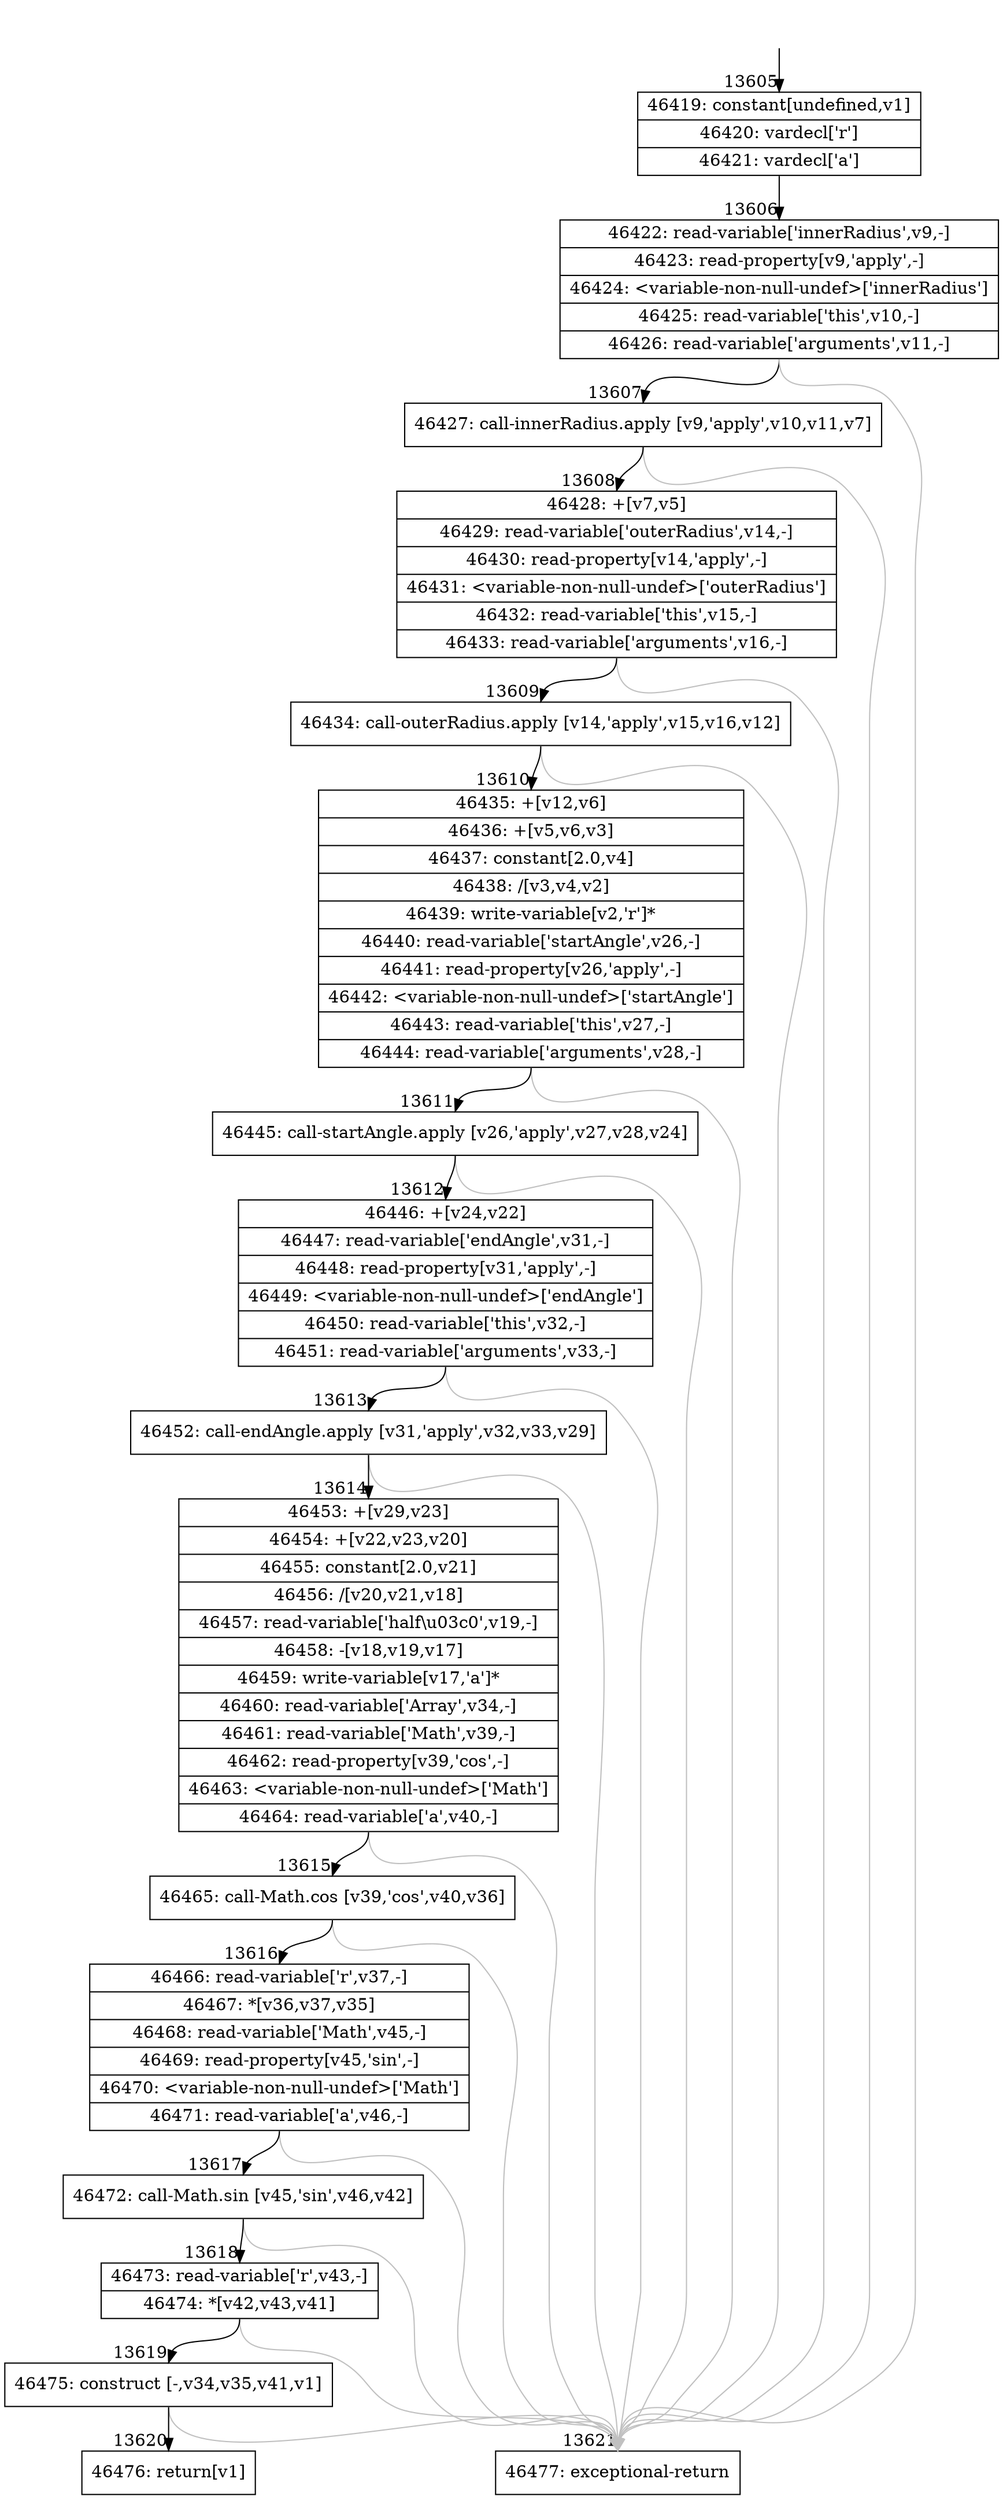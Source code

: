 digraph {
rankdir="TD"
BB_entry1260[shape=none,label=""];
BB_entry1260 -> BB13605 [tailport=s, headport=n, headlabel="    13605"]
BB13605 [shape=record label="{46419: constant[undefined,v1]|46420: vardecl['r']|46421: vardecl['a']}" ] 
BB13605 -> BB13606 [tailport=s, headport=n, headlabel="      13606"]
BB13606 [shape=record label="{46422: read-variable['innerRadius',v9,-]|46423: read-property[v9,'apply',-]|46424: \<variable-non-null-undef\>['innerRadius']|46425: read-variable['this',v10,-]|46426: read-variable['arguments',v11,-]}" ] 
BB13606 -> BB13607 [tailport=s, headport=n, headlabel="      13607"]
BB13606 -> BB13621 [tailport=s, headport=n, color=gray, headlabel="      13621"]
BB13607 [shape=record label="{46427: call-innerRadius.apply [v9,'apply',v10,v11,v7]}" ] 
BB13607 -> BB13608 [tailport=s, headport=n, headlabel="      13608"]
BB13607 -> BB13621 [tailport=s, headport=n, color=gray]
BB13608 [shape=record label="{46428: +[v7,v5]|46429: read-variable['outerRadius',v14,-]|46430: read-property[v14,'apply',-]|46431: \<variable-non-null-undef\>['outerRadius']|46432: read-variable['this',v15,-]|46433: read-variable['arguments',v16,-]}" ] 
BB13608 -> BB13609 [tailport=s, headport=n, headlabel="      13609"]
BB13608 -> BB13621 [tailport=s, headport=n, color=gray]
BB13609 [shape=record label="{46434: call-outerRadius.apply [v14,'apply',v15,v16,v12]}" ] 
BB13609 -> BB13610 [tailport=s, headport=n, headlabel="      13610"]
BB13609 -> BB13621 [tailport=s, headport=n, color=gray]
BB13610 [shape=record label="{46435: +[v12,v6]|46436: +[v5,v6,v3]|46437: constant[2.0,v4]|46438: /[v3,v4,v2]|46439: write-variable[v2,'r']*|46440: read-variable['startAngle',v26,-]|46441: read-property[v26,'apply',-]|46442: \<variable-non-null-undef\>['startAngle']|46443: read-variable['this',v27,-]|46444: read-variable['arguments',v28,-]}" ] 
BB13610 -> BB13611 [tailport=s, headport=n, headlabel="      13611"]
BB13610 -> BB13621 [tailport=s, headport=n, color=gray]
BB13611 [shape=record label="{46445: call-startAngle.apply [v26,'apply',v27,v28,v24]}" ] 
BB13611 -> BB13612 [tailport=s, headport=n, headlabel="      13612"]
BB13611 -> BB13621 [tailport=s, headport=n, color=gray]
BB13612 [shape=record label="{46446: +[v24,v22]|46447: read-variable['endAngle',v31,-]|46448: read-property[v31,'apply',-]|46449: \<variable-non-null-undef\>['endAngle']|46450: read-variable['this',v32,-]|46451: read-variable['arguments',v33,-]}" ] 
BB13612 -> BB13613 [tailport=s, headport=n, headlabel="      13613"]
BB13612 -> BB13621 [tailport=s, headport=n, color=gray]
BB13613 [shape=record label="{46452: call-endAngle.apply [v31,'apply',v32,v33,v29]}" ] 
BB13613 -> BB13614 [tailport=s, headport=n, headlabel="      13614"]
BB13613 -> BB13621 [tailport=s, headport=n, color=gray]
BB13614 [shape=record label="{46453: +[v29,v23]|46454: +[v22,v23,v20]|46455: constant[2.0,v21]|46456: /[v20,v21,v18]|46457: read-variable['half\\u03c0',v19,-]|46458: -[v18,v19,v17]|46459: write-variable[v17,'a']*|46460: read-variable['Array',v34,-]|46461: read-variable['Math',v39,-]|46462: read-property[v39,'cos',-]|46463: \<variable-non-null-undef\>['Math']|46464: read-variable['a',v40,-]}" ] 
BB13614 -> BB13615 [tailport=s, headport=n, headlabel="      13615"]
BB13614 -> BB13621 [tailport=s, headport=n, color=gray]
BB13615 [shape=record label="{46465: call-Math.cos [v39,'cos',v40,v36]}" ] 
BB13615 -> BB13616 [tailport=s, headport=n, headlabel="      13616"]
BB13615 -> BB13621 [tailport=s, headport=n, color=gray]
BB13616 [shape=record label="{46466: read-variable['r',v37,-]|46467: *[v36,v37,v35]|46468: read-variable['Math',v45,-]|46469: read-property[v45,'sin',-]|46470: \<variable-non-null-undef\>['Math']|46471: read-variable['a',v46,-]}" ] 
BB13616 -> BB13617 [tailport=s, headport=n, headlabel="      13617"]
BB13616 -> BB13621 [tailport=s, headport=n, color=gray]
BB13617 [shape=record label="{46472: call-Math.sin [v45,'sin',v46,v42]}" ] 
BB13617 -> BB13618 [tailport=s, headport=n, headlabel="      13618"]
BB13617 -> BB13621 [tailport=s, headport=n, color=gray]
BB13618 [shape=record label="{46473: read-variable['r',v43,-]|46474: *[v42,v43,v41]}" ] 
BB13618 -> BB13619 [tailport=s, headport=n, headlabel="      13619"]
BB13618 -> BB13621 [tailport=s, headport=n, color=gray]
BB13619 [shape=record label="{46475: construct [-,v34,v35,v41,v1]}" ] 
BB13619 -> BB13620 [tailport=s, headport=n, headlabel="      13620"]
BB13619 -> BB13621 [tailport=s, headport=n, color=gray]
BB13620 [shape=record label="{46476: return[v1]}" ] 
BB13621 [shape=record label="{46477: exceptional-return}" ] 
//#$~ 8057
}

